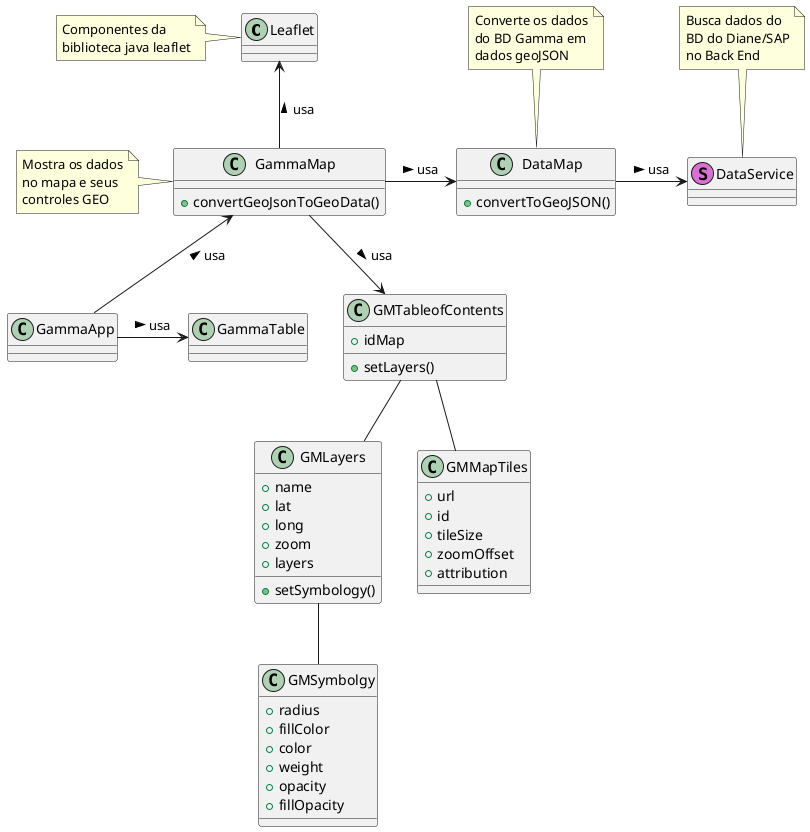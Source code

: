 @startuml
class           Leaflet
note left: Componentes da\nbiblioteca java leaflet
class           GammaMap
note left: Mostra os dados\nno mapa e seus\ncontroles GEO
class           DataMap
note top of DataMap: Converte os dados\ndo BD Gamma em\ndados geoJSON
class           DataService << (S,orchid) >>
note top of DataService: Busca dados do\nBD do Diane/SAP\nno Back End
class           GMTableofContents
class           GMLayers
class           GMMapTiles
class           GMSymbolgy
class           GammaApp

class GammaMap {
 +convertGeoJsonToGeoData()
}
class DataMap {
 +convertToGeoJSON()
}

class GMSymbolgy{
 +radius
 +fillColor
 +color
 +weight
 +opacity
 +fillOpacity
}
class GMTableofContents{
    +idMap
    +setLayers()
}

class GMLayers {
 +name
 +lat
 +long
 +zoom
 +layers
 +setSymbology()
}
class GMMapTiles{
 +url
 +id
 +tileSize 
 +zoomOffset
 +attribution
}

Leaflet <-- GammaMap : usa <
GammaMap <-- GammaApp : usa <
GammaTable <- GammaApp : usa <
GammaMap -> DataMap : usa >
GammaMap --> GMTableofContents : usa >
GMTableofContents -- GMLayers
GMTableofContents -- GMMapTiles
DataMap -> DataService : usa >
GMLayers -- GMSymbolgy

@enduml